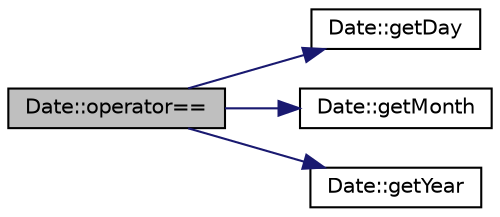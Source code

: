 digraph "Date::operator=="
{
 // LATEX_PDF_SIZE
  edge [fontname="Helvetica",fontsize="10",labelfontname="Helvetica",labelfontsize="10"];
  node [fontname="Helvetica",fontsize="10",shape=record];
  rankdir="LR";
  Node1 [label="Date::operator==",height=0.2,width=0.4,color="black", fillcolor="grey75", style="filled", fontcolor="black",tooltip=" "];
  Node1 -> Node2 [color="midnightblue",fontsize="10",style="solid",fontname="Helvetica"];
  Node2 [label="Date::getDay",height=0.2,width=0.4,color="black", fillcolor="white", style="filled",URL="$class_date.html#ad1027826c21788e36f856a00dba36814",tooltip=" "];
  Node1 -> Node3 [color="midnightblue",fontsize="10",style="solid",fontname="Helvetica"];
  Node3 [label="Date::getMonth",height=0.2,width=0.4,color="black", fillcolor="white", style="filled",URL="$class_date.html#a90d615820a5b750c242148dba96cbff1",tooltip=" "];
  Node1 -> Node4 [color="midnightblue",fontsize="10",style="solid",fontname="Helvetica"];
  Node4 [label="Date::getYear",height=0.2,width=0.4,color="black", fillcolor="white", style="filled",URL="$class_date.html#ac93228c7bdc6377745f706294952c775",tooltip=" "];
}

